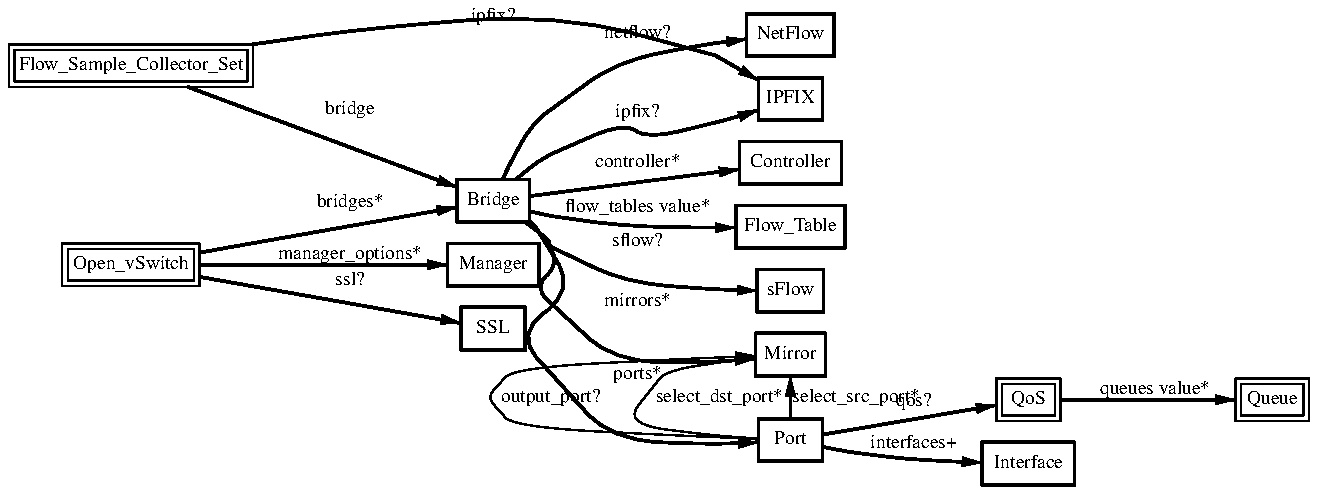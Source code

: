 .ps -3
.PS
linethick = 1;
linethick = 1;
box at 2.421242138,1.420752459 wid 0.3611105806 height 0.213115 "Bridge"
linethick = 1;
box at 3.907122541,0.970866694 wid 0.3315131694 height 0.213115 "sFlow"
linethick = 1;
box at 3.907122541,0.651194194 wid 0.3492699112 height 0.213115 "Mirror"
linethick = 1;
box at 3.907122541,1.929884194 wid 0.3196725 height 0.213115 "IPFIX"
linethick = 1;
box at 3.907122541,0.2249556694 wid 0.3196725 height 0.213115 "Port"
linethick = 1;
box at 3.907122541,1.610211694 wid 0.509089112 height 0.213115 "Controller"
linethick = 1;
box at 3.907122541,1.290539194 wid 0.544636694 height 0.213115 "Flow_Table"
linethick = 1;
box at 3.907122541,2.249556694 wid 0.438079194 height 0.213115 "NetFlow"
linethick = 0.5;
box at 5.09685834,0.42623 wid 0.3196725 height 0.213115 "QoS"
box at 5.09685834,0.42623 wid 0.264116944444444 height 0.157559444444444
linethick = 0.5;
box at 6.31630237,0.42623 wid 0.3670309153 height 0.213115 "Queue"
box at 6.31630237,0.42623 wid 0.311475359744445 height 0.157559444444444
linethick = 0.5;
box at 0.609764638,2.095645041 wid 1.219486653 height 0.213115 "Flow_Sample_Collector_Set"
box at 0.609764638,2.095645041 wid 1.16393109744444 height 0.157559444444444
linethick = 0.5;
box at 0.609764638,1.101079959 wid 0.686699153 height 0.213115 "Open_vSwitch"
box at 0.609764638,1.101079959 wid 0.631143597444444 height 0.157559444444444
linethick = 1;
box at 2.421242138,0.781407459 wid 0.3196725 height 0.213115 "SSL"
linethick = 1;
box at 2.421242138,1.101079959 wid 0.455810362 height 0.213115 "Manager"
linethick = 1;
box at 5.09685834,0.1065575 wid 0.461734959 height 0.213115 "Interface"
linethick = 1;
spline -> from 2.582016094,1.313172007 to 2.582016094,1.313172007 to 2.605842351,1.29616543 to 2.629881723,1.278391639 to 2.652088306,1.260916209 to 2.701914593,1.221788295 to 2.701530986,1.193614492 to 2.758645806,1.166207903 to 3.082282245,1.010847068 to 3.509236836,0.977004406 to 3.740679726,0.970866694
"sflow?" at 3.14344625,1.216545666
linethick = 1;
spline -> from 2.601835789,1.315558895 to 2.601835789,1.315558895 to 2.620675155,1.299106417 to 2.638065339,1.280863773 to 2.652088306,1.260916209 to 2.757239247,1.111735709 to 2.624596471,0.988171632 to 2.758645806,0.864309194 to 3.026019885,0.617266286 to 3.483066314,0.611895788 to 3.732368241,0.630735154
"mirrors*" at 3.14344625,0.914604334
linethick = 1;
spline -> from 2.534320957,1.52760832 to 2.534320957,1.52760832 to 2.596081684,1.580077233 to 2.676553908,1.639578941 to 2.758645806,1.675339638 to 3.077124862,1.813992257 to 3.19075778,1.729257733 to 3.528246694,1.8114775 to 3.600535302,1.829080799 to 3.679259983,1.852907056 to 3.74613547,1.87455954
"ipfix?" at 3.14344625,1.861815263
linethick = 1;
spline -> from 2.602048904,1.319139227 to 2.602048904,1.319139227 to 2.621357123,1.301919535 to 2.63878993,1.28252607 to 2.652088306,1.260916209 to 2.83059343,0.971420793 to 2.530229149,0.755151691 to 2.758645806,0.503207138 to 3.01216741,0.2235192743 to 3.494574524,0.2021395775 to 3.745837109,0.2122327039
"ports*" at 3.14344625,0.553502278
linethick = 1;
spline -> from 2.60341284,1.443981994 to 2.60341284,1.443981994 to 2.866141012,1.477483672 to 3.352469442,1.539500137 to 3.651128803,1.577562476
"controller*" at 3.14344625,1.613152681
linethick = 1;
spline -> from 2.602048904,1.369306498 to 2.602048904,1.369306498 to 2.652344044,1.356945828 to 2.707285091,1.34518188 to 2.758645806,1.337893347 to 3.055983854,1.295653954 to 3.400676055,1.286745747 to 3.634207472,1.286532632
"flow_tables value*" at 3.14344625,1.388188487
linethick = 1;
spline -> from 2.468383176,1.528972256 to 2.468383176,1.528972256 to 2.522642255,1.6409855 to 2.622081714,1.813097174 to 2.758645806,1.912110403 to 3.038764162,2.115251621 to 3.440315445,2.196874666 to 3.686846877,2.229140277
"netflow?" at 3.14344625,2.258422278
linethick = 0.5;
spline -> from 3.907122541,0.3339597296 to 3.907122541,0.3339597296 to 3.907122541,0.3983332465 to 3.907122541,0.47950875 to 3.907122541,0.543613742
"select_src_port*" at 4.235660625,0.438079194
linethick = 0.5;
spline -> from 3.74485678,0.2306373153 to 3.74485678,0.2306373153 to 3.380984229,0.2450481516 to 2.525029143,0.2888859071 to 2.438973306,0.3847919194 to 2.40734704,0.4200454027 to 2.40734704,0.456108723 to 2.438973306,0.491357944 to 2.524176683,0.586279365 to 3.364062898,0.630223678 to 3.733817423,0.645056482
"output_port?" at 2.708350666,0.438079194
linethick = 0.5;
spline -> from 3.746007601,0.232167481 to 3.746007601,0.232167481 to 3.499731907,0.2491570088 to 3.072905185,0.3055728116 to 3.220423388,0.491357944 to 3.283377559,0.570679347 to 3.551945082,0.614240053 to 3.733945292,0.635125323
"select_dst_port*" at 3.551902459,0.438079194
linethick = 1;
spline -> from 4.067598136,0.2520979958 to 4.067598136,0.2520979958 to 4.29469348,0.2905141057 to 4.70728412,0.3603433666 to 4.93531717,0.3988702963
"qos?" at 4.52272653,0.4173516291
linethick = 1;
spline -> from 4.068663711,0.1899877602 to 4.068663711,0.1899877602 to 4.135581821,0.176714958 to 4.214221256,0.1627005156 to 4.28616888,0.1539159153 to 4.48052976,0.1300896583 to 4.70302182,0.1181765298 to 4.86541545,0.1122604574
"interfaces+" at 4.52272653,0.2042366291
linethick = 1;
spline -> from 5.25882574,0.42623 to 5.25882574,0.42623 to 5.48515387,0.42623 to 5.89433467,0.42623 to 6.13174478,0.42623
"queues value*" at 5.73023612,0.476567763
linethick = 1;
spline -> from 0.89678792,1.988703934 to 0.89678792,1.988703934 to 1.273873601,1.848218526 to 1.925067795,1.60560841 to 2.240094388,1.488224668
"bridge" at 1.70492,1.873621834
linethick = 1;
spline -> from 1.211217791,2.202287787 to 1.211217791,2.202287787 to 1.809687334,2.286340343 to 2.74875727,2.357989606 to 3.528246694,2.148923791 to 3.534597521,2.147218871 to 3.645758305,2.082772895 to 3.746007601,2.024251516
"ipfix?" at 2.421242138,2.341324013
linethick = 1;
spline -> from 0.9547552,1.161988226 to 0.9547552,1.161988226 to 1.337637609,1.229545681 to 1.940966174,1.336017935 to 2.240307503,1.388827832
"bridges*" at 1.70492,1.411886875
linethick = 1;
spline -> from 0.9547552,1.040214315 to 0.9547552,1.040214315 to 1.345863848,0.971207678 to 1.966923581,0.861581322 to 2.259146869,0.810007492
"ssl?" at 1.70492,1.021161834
linethick = 1;
spline -> from 0.9547552,1.101079959 to 0.9547552,1.101079959 to 1.318116275,1.101079959 to 1.880057907,1.101079959 to 2.192271382,1.101079959
"manager_options*" at 1.70492,1.151417722
.ps +3
.PE
